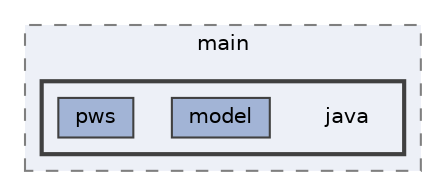 digraph "src/main/java"
{
 // LATEX_PDF_SIZE
  bgcolor="transparent";
  edge [fontname=Helvetica,fontsize=10,labelfontname=Helvetica,labelfontsize=10];
  node [fontname=Helvetica,fontsize=10,shape=box,height=0.2,width=0.4];
  compound=true
  subgraph clusterdir_5eb159725f84c66aafd839904a4acdd0 {
    graph [ bgcolor="#edf0f7", pencolor="grey50", label="main", fontname=Helvetica,fontsize=10 style="filled,dashed", URL="dir_5eb159725f84c66aafd839904a4acdd0.html",tooltip=""]
  subgraph clusterdir_fd3f6763802dee1ad875f6c80eac0bda {
    graph [ bgcolor="#edf0f7", pencolor="grey25", label="", fontname=Helvetica,fontsize=10 style="filled,bold", URL="dir_fd3f6763802dee1ad875f6c80eac0bda.html",tooltip=""]
    dir_fd3f6763802dee1ad875f6c80eac0bda [shape=plaintext, label="java"];
  dir_db9b49385c2f2a6a62f75ae1753957ce [label="model", fillcolor="#a2b4d6", color="grey25", style="filled", URL="dir_db9b49385c2f2a6a62f75ae1753957ce.html",tooltip=""];
  dir_21f68ccf0a29806eb94af89d3dbd807d [label="pws", fillcolor="#a2b4d6", color="grey25", style="filled", URL="dir_21f68ccf0a29806eb94af89d3dbd807d.html",tooltip=""];
  }
  }
}
